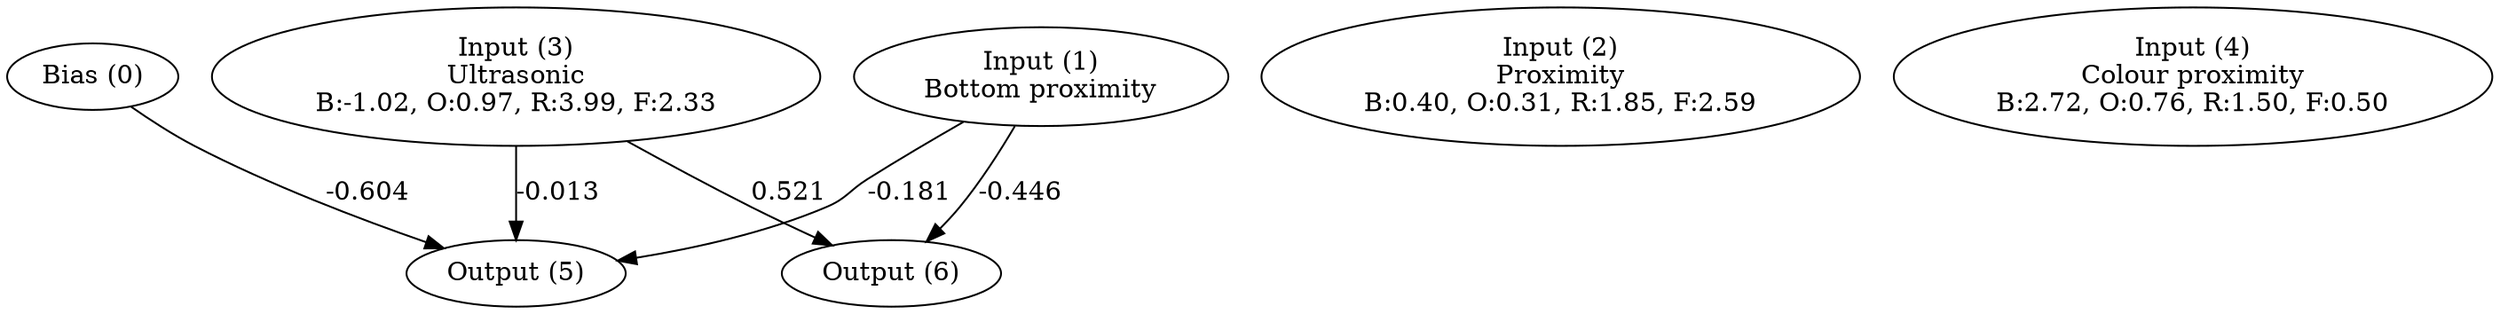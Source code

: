 digraph G {
  0 [ label="Bias (0)" ];
  1 [ label="Input (1)\nBottom proximity" ];
  2 [ label="Input (2)\nProximity\nB:0.40, O:0.31, R:1.85, F:2.59" ];
  3 [ label="Input (3)\nUltrasonic\nB:-1.02, O:0.97, R:3.99, F:2.33" ];
  4 [ label="Input (4)\nColour proximity\nB:2.72, O:0.76, R:1.50, F:0.50" ];
  5 [ label="Output (5)" ];
  6 [ label="Output (6)" ];
  { rank=same 0 1 2 3 4 }
  { rank=same 5 6 }
  0 -> 5 [ label="-0.604" ];
  1 -> 5 [ label="-0.181" ];
  1 -> 6 [ label="-0.446" ];
  3 -> 5 [ label="-0.013" ];
  3 -> 6 [ label="0.521" ];
}
